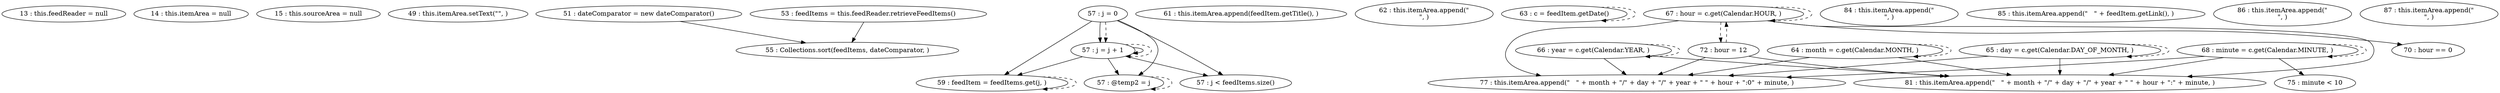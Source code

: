 digraph G {
"13 : this.feedReader = null"
"14 : this.itemArea = null"
"15 : this.sourceArea = null"
"49 : this.itemArea.setText(\"\", )"
"51 : dateComparator = new dateComparator()"
"51 : dateComparator = new dateComparator()" -> "55 : Collections.sort(feedItems, dateComparator, )"
"53 : feedItems = this.feedReader.retrieveFeedItems()"
"53 : feedItems = this.feedReader.retrieveFeedItems()" -> "55 : Collections.sort(feedItems, dateComparator, )"
"55 : Collections.sort(feedItems, dateComparator, )"
"57 : j = 0"
"57 : j = 0" -> "57 : j = j + 1"
"57 : j = 0" -> "59 : feedItem = feedItems.get(j, )"
"57 : j = 0" -> "57 : @temp2 = j"
"57 : j = 0" -> "57 : j < feedItems.size()"
"57 : j = 0" -> "57 : j = j + 1" [style=dashed]
"57 : j < feedItems.size()"
"59 : feedItem = feedItems.get(j, )"
"59 : feedItem = feedItems.get(j, )" -> "59 : feedItem = feedItems.get(j, )" [style=dashed]
"61 : this.itemArea.append(feedItem.getTitle(), )"
"62 : this.itemArea.append(\"\n\", )"
"63 : c = feedItem.getDate()"
"63 : c = feedItem.getDate()" -> "63 : c = feedItem.getDate()" [style=dashed]
"64 : month = c.get(Calendar.MONTH, )"
"64 : month = c.get(Calendar.MONTH, )" -> "77 : this.itemArea.append(\"   \" + month + \"/\" + day + \"/\" + year + \" \" + hour + \":0\" + minute, )"
"64 : month = c.get(Calendar.MONTH, )" -> "81 : this.itemArea.append(\"   \" + month + \"/\" + day + \"/\" + year + \" \" + hour + \":\" + minute, )"
"64 : month = c.get(Calendar.MONTH, )" -> "64 : month = c.get(Calendar.MONTH, )" [style=dashed]
"65 : day = c.get(Calendar.DAY_OF_MONTH, )"
"65 : day = c.get(Calendar.DAY_OF_MONTH, )" -> "77 : this.itemArea.append(\"   \" + month + \"/\" + day + \"/\" + year + \" \" + hour + \":0\" + minute, )"
"65 : day = c.get(Calendar.DAY_OF_MONTH, )" -> "81 : this.itemArea.append(\"   \" + month + \"/\" + day + \"/\" + year + \" \" + hour + \":\" + minute, )"
"65 : day = c.get(Calendar.DAY_OF_MONTH, )" -> "65 : day = c.get(Calendar.DAY_OF_MONTH, )" [style=dashed]
"66 : year = c.get(Calendar.YEAR, )"
"66 : year = c.get(Calendar.YEAR, )" -> "77 : this.itemArea.append(\"   \" + month + \"/\" + day + \"/\" + year + \" \" + hour + \":0\" + minute, )"
"66 : year = c.get(Calendar.YEAR, )" -> "81 : this.itemArea.append(\"   \" + month + \"/\" + day + \"/\" + year + \" \" + hour + \":\" + minute, )"
"66 : year = c.get(Calendar.YEAR, )" -> "66 : year = c.get(Calendar.YEAR, )" [style=dashed]
"67 : hour = c.get(Calendar.HOUR, )"
"67 : hour = c.get(Calendar.HOUR, )" -> "70 : hour == 0"
"67 : hour = c.get(Calendar.HOUR, )" -> "77 : this.itemArea.append(\"   \" + month + \"/\" + day + \"/\" + year + \" \" + hour + \":0\" + minute, )"
"67 : hour = c.get(Calendar.HOUR, )" -> "81 : this.itemArea.append(\"   \" + month + \"/\" + day + \"/\" + year + \" \" + hour + \":\" + minute, )"
"67 : hour = c.get(Calendar.HOUR, )" -> "67 : hour = c.get(Calendar.HOUR, )" [style=dashed]
"67 : hour = c.get(Calendar.HOUR, )" -> "72 : hour = 12" [style=dashed]
"68 : minute = c.get(Calendar.MINUTE, )"
"68 : minute = c.get(Calendar.MINUTE, )" -> "77 : this.itemArea.append(\"   \" + month + \"/\" + day + \"/\" + year + \" \" + hour + \":0\" + minute, )"
"68 : minute = c.get(Calendar.MINUTE, )" -> "75 : minute < 10"
"68 : minute = c.get(Calendar.MINUTE, )" -> "81 : this.itemArea.append(\"   \" + month + \"/\" + day + \"/\" + year + \" \" + hour + \":\" + minute, )"
"68 : minute = c.get(Calendar.MINUTE, )" -> "68 : minute = c.get(Calendar.MINUTE, )" [style=dashed]
"70 : hour == 0"
"72 : hour = 12"
"72 : hour = 12" -> "77 : this.itemArea.append(\"   \" + month + \"/\" + day + \"/\" + year + \" \" + hour + \":0\" + minute, )"
"72 : hour = 12" -> "81 : this.itemArea.append(\"   \" + month + \"/\" + day + \"/\" + year + \" \" + hour + \":\" + minute, )"
"72 : hour = 12" -> "67 : hour = c.get(Calendar.HOUR, )" [style=dashed]
"75 : minute < 10"
"77 : this.itemArea.append(\"   \" + month + \"/\" + day + \"/\" + year + \" \" + hour + \":0\" + minute, )"
"81 : this.itemArea.append(\"   \" + month + \"/\" + day + \"/\" + year + \" \" + hour + \":\" + minute, )"
"84 : this.itemArea.append(\"\n\", )"
"85 : this.itemArea.append(\"   \" + feedItem.getLink(), )"
"86 : this.itemArea.append(\"\n\", )"
"87 : this.itemArea.append(\"\n\", )"
"57 : @temp2 = j"
"57 : @temp2 = j" -> "57 : @temp2 = j" [style=dashed]
"57 : j = j + 1"
"57 : j = j + 1" -> "57 : j = j + 1"
"57 : j = j + 1" -> "59 : feedItem = feedItems.get(j, )"
"57 : j = j + 1" -> "57 : @temp2 = j"
"57 : j = j + 1" -> "57 : j < feedItems.size()"
"57 : j = j + 1" -> "57 : j = j + 1" [style=dashed]
}